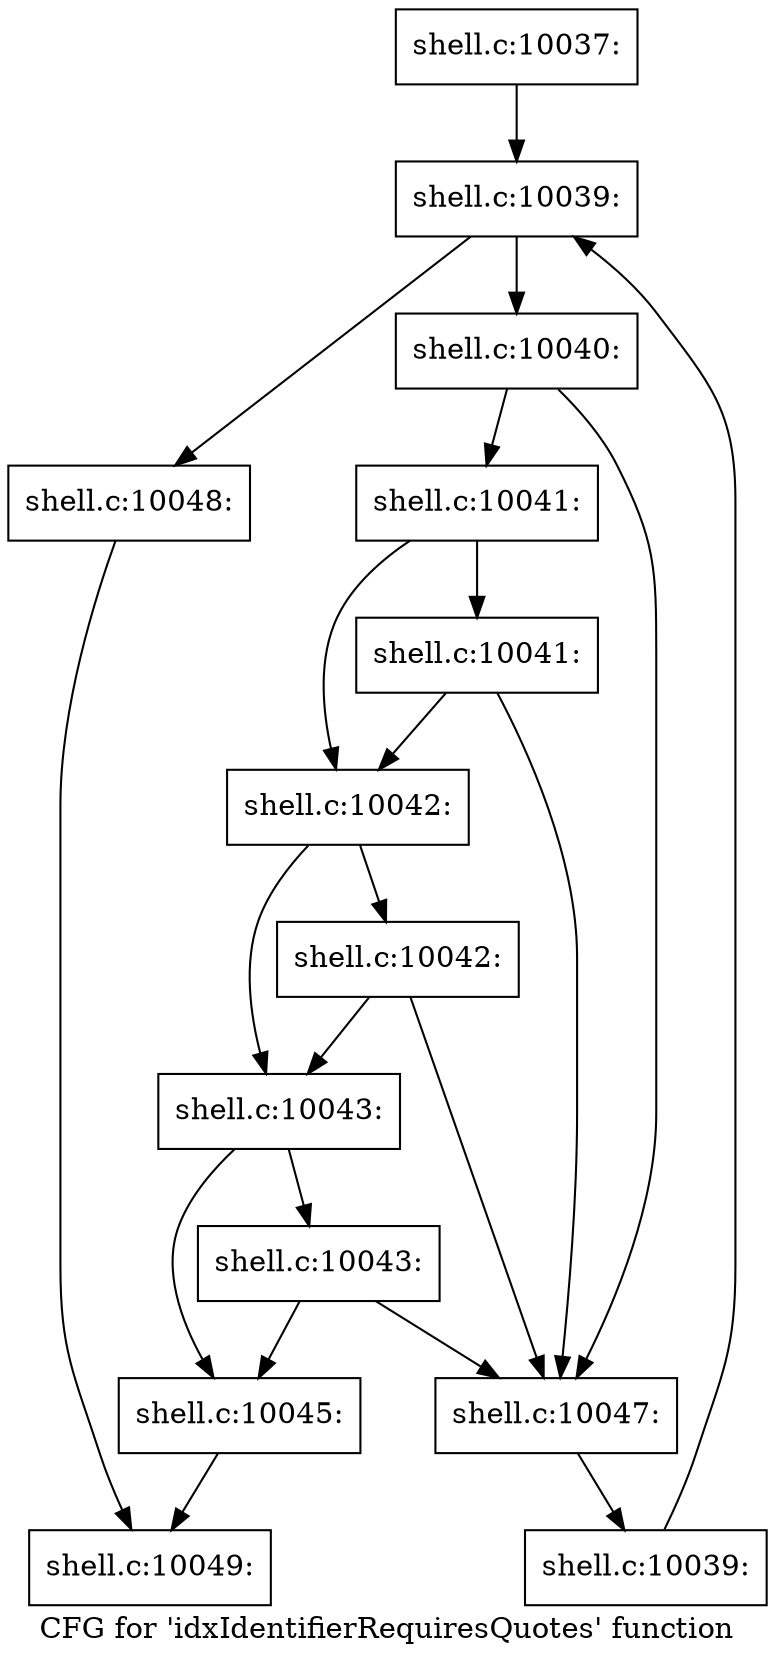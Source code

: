 digraph "CFG for 'idxIdentifierRequiresQuotes' function" {
	label="CFG for 'idxIdentifierRequiresQuotes' function";

	Node0x560276c81a90 [shape=record,label="{shell.c:10037:}"];
	Node0x560276c81a90 -> Node0x560276c95aa0;
	Node0x560276c95aa0 [shape=record,label="{shell.c:10039:}"];
	Node0x560276c95aa0 -> Node0x560276c962a0;
	Node0x560276c95aa0 -> Node0x560276c8fcc0;
	Node0x560276c962a0 [shape=record,label="{shell.c:10040:}"];
	Node0x560276c962a0 -> Node0x560276c967e0;
	Node0x560276c962a0 -> Node0x560276c96930;
	Node0x560276c96930 [shape=record,label="{shell.c:10041:}"];
	Node0x560276c96930 -> Node0x560276c96ef0;
	Node0x560276c96930 -> Node0x560276c968b0;
	Node0x560276c96ef0 [shape=record,label="{shell.c:10041:}"];
	Node0x560276c96ef0 -> Node0x560276c967e0;
	Node0x560276c96ef0 -> Node0x560276c968b0;
	Node0x560276c968b0 [shape=record,label="{shell.c:10042:}"];
	Node0x560276c968b0 -> Node0x560276c97910;
	Node0x560276c968b0 -> Node0x560276c96830;
	Node0x560276c97910 [shape=record,label="{shell.c:10042:}"];
	Node0x560276c97910 -> Node0x560276c967e0;
	Node0x560276c97910 -> Node0x560276c96830;
	Node0x560276c96830 [shape=record,label="{shell.c:10043:}"];
	Node0x560276c96830 -> Node0x560276c98330;
	Node0x560276c96830 -> Node0x560276c96790;
	Node0x560276c98330 [shape=record,label="{shell.c:10043:}"];
	Node0x560276c98330 -> Node0x560276c967e0;
	Node0x560276c98330 -> Node0x560276c96790;
	Node0x560276c96790 [shape=record,label="{shell.c:10045:}"];
	Node0x560276c96790 -> Node0x560276c8f880;
	Node0x560276c967e0 [shape=record,label="{shell.c:10047:}"];
	Node0x560276c967e0 -> Node0x560276c96210;
	Node0x560276c96210 [shape=record,label="{shell.c:10039:}"];
	Node0x560276c96210 -> Node0x560276c95aa0;
	Node0x560276c8fcc0 [shape=record,label="{shell.c:10048:}"];
	Node0x560276c8fcc0 -> Node0x560276c8f880;
	Node0x560276c8f880 [shape=record,label="{shell.c:10049:}"];
}
